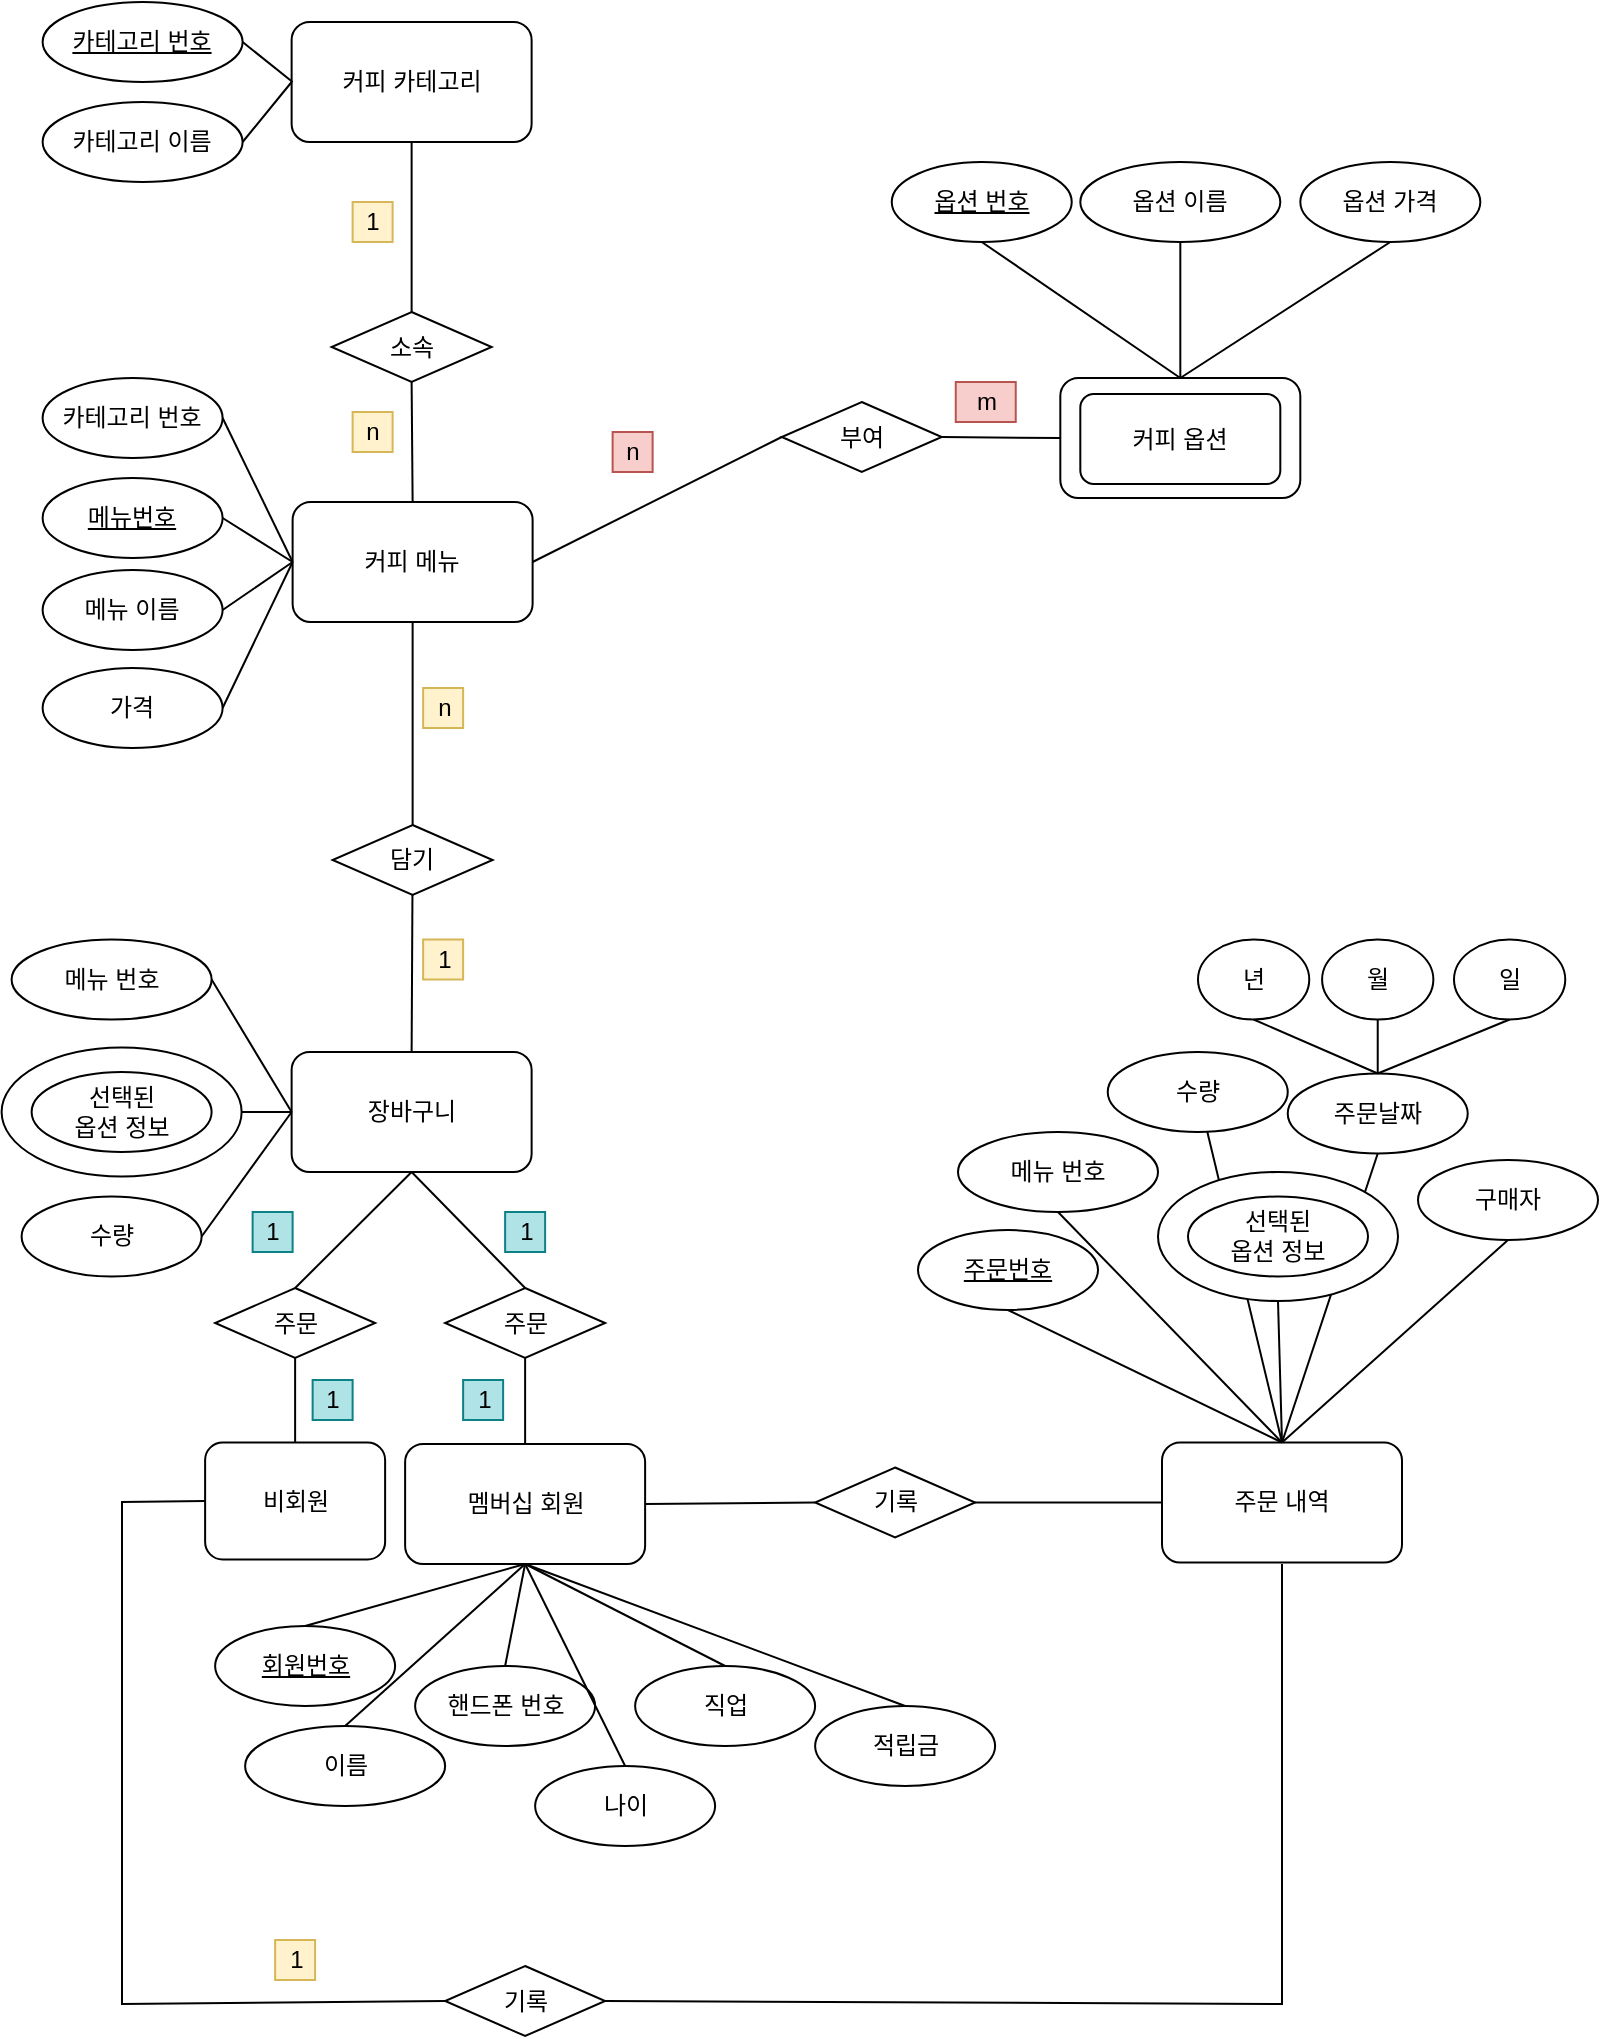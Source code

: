 <mxfile version="19.0.3" type="github">
  <diagram id="R2lEEEUBdFMjLlhIrx00" name="Page-1">
    <mxGraphModel dx="2249" dy="1931" grid="1" gridSize="10" guides="1" tooltips="1" connect="1" arrows="1" fold="1" page="1" pageScale="1" pageWidth="827" pageHeight="1169" math="0" shadow="0" extFonts="Permanent Marker^https://fonts.googleapis.com/css?family=Permanent+Marker">
      <root>
        <mxCell id="0" />
        <mxCell id="1" parent="0" />
        <mxCell id="D3WyuJAK8kUfvfJcthQa-40" value="" style="endArrow=none;html=1;rounded=0;entryX=0.5;entryY=1;entryDx=0;entryDy=0;exitX=0.5;exitY=0;exitDx=0;exitDy=0;" edge="1" parent="1" source="VNDyjXSrR8N72qDSLMql-43" target="VNDyjXSrR8N72qDSLMql-49">
          <mxGeometry width="50" height="50" relative="1" as="geometry">
            <mxPoint x="-230" y="-620" as="sourcePoint" />
            <mxPoint x="-180" y="-670" as="targetPoint" />
          </mxGeometry>
        </mxCell>
        <mxCell id="D3WyuJAK8kUfvfJcthQa-36" value="" style="endArrow=none;html=1;rounded=0;exitX=0.5;exitY=0;exitDx=0;exitDy=0;" edge="1" parent="1" source="VNDyjXSrR8N72qDSLMql-43" target="VNDyjXSrR8N72qDSLMql-48">
          <mxGeometry width="50" height="50" relative="1" as="geometry">
            <mxPoint x="-230" y="-620" as="sourcePoint" />
            <mxPoint x="-180" y="-580" as="targetPoint" />
          </mxGeometry>
        </mxCell>
        <mxCell id="D3WyuJAK8kUfvfJcthQa-34" value="" style="endArrow=none;html=1;rounded=0;exitX=0.5;exitY=1;exitDx=0;exitDy=0;entryX=0.5;entryY=0;entryDx=0;entryDy=0;" edge="1" parent="1" source="VNDyjXSrR8N72qDSLMql-46" target="VNDyjXSrR8N72qDSLMql-43">
          <mxGeometry width="50" height="50" relative="1" as="geometry">
            <mxPoint x="-355" y="-521.75" as="sourcePoint" />
            <mxPoint x="-180" y="-490" as="targetPoint" />
          </mxGeometry>
        </mxCell>
        <mxCell id="VNDyjXSrR8N72qDSLMql-7" value="커피 카테고리" style="rounded=1;whiteSpace=wrap;html=1;gradientColor=none;direction=east;rotation=0;flipV=1;flipH=1;" parent="1" vertex="1">
          <mxGeometry x="-673.19" y="-1159" width="120" height="60" as="geometry" />
        </mxCell>
        <mxCell id="VNDyjXSrR8N72qDSLMql-10" value="&lt;u&gt;카테고리 번호&lt;/u&gt;" style="ellipse;whiteSpace=wrap;html=1;rounded=0;" parent="1" vertex="1">
          <mxGeometry x="-797.69" y="-1169" width="100" height="40" as="geometry" />
        </mxCell>
        <mxCell id="VNDyjXSrR8N72qDSLMql-12" value="카테고리 이름" style="ellipse;whiteSpace=wrap;html=1;rounded=0;" parent="1" vertex="1">
          <mxGeometry x="-797.69" y="-1119" width="100" height="40" as="geometry" />
        </mxCell>
        <mxCell id="VNDyjXSrR8N72qDSLMql-23" value="소속" style="rhombus;whiteSpace=wrap;html=1;rounded=0;" parent="1" vertex="1">
          <mxGeometry x="-653.19" y="-1014" width="80" height="35" as="geometry" />
        </mxCell>
        <mxCell id="VNDyjXSrR8N72qDSLMql-27" value="멤버십 회원" style="rounded=1;whiteSpace=wrap;html=1;" parent="1" vertex="1">
          <mxGeometry x="-616.44" y="-448" width="120" height="60" as="geometry" />
        </mxCell>
        <mxCell id="VNDyjXSrR8N72qDSLMql-28" value="" style="endArrow=none;html=1;rounded=0;exitX=0.5;exitY=0;exitDx=0;exitDy=0;entryX=0.5;entryY=1;entryDx=0;entryDy=0;" parent="1" source="_uLtGZnAYqpJWhKQmBAT-19" target="VNDyjXSrR8N72qDSLMql-27" edge="1">
          <mxGeometry width="50" height="50" relative="1" as="geometry">
            <mxPoint x="-610.44" y="-358" as="sourcePoint" />
            <mxPoint x="-536.44" y="-388.75" as="targetPoint" />
          </mxGeometry>
        </mxCell>
        <mxCell id="VNDyjXSrR8N72qDSLMql-30" value="이름" style="ellipse;whiteSpace=wrap;html=1;rounded=0;" parent="1" vertex="1">
          <mxGeometry x="-696.44" y="-307" width="100" height="40" as="geometry" />
        </mxCell>
        <mxCell id="VNDyjXSrR8N72qDSLMql-31" value="" style="endArrow=none;html=1;rounded=0;exitX=0.5;exitY=0;exitDx=0;exitDy=0;entryX=0.5;entryY=1;entryDx=0;entryDy=0;" parent="1" source="VNDyjXSrR8N72qDSLMql-30" target="VNDyjXSrR8N72qDSLMql-27" edge="1">
          <mxGeometry width="50" height="50" relative="1" as="geometry">
            <mxPoint x="-315.44" y="-198" as="sourcePoint" />
            <mxPoint x="-535.44" y="-388" as="targetPoint" />
          </mxGeometry>
        </mxCell>
        <mxCell id="VNDyjXSrR8N72qDSLMql-32" value="핸드폰 번호" style="ellipse;whiteSpace=wrap;html=1;rounded=0;" parent="1" vertex="1">
          <mxGeometry x="-611.44" y="-337" width="90" height="40" as="geometry" />
        </mxCell>
        <mxCell id="VNDyjXSrR8N72qDSLMql-33" value="적립금" style="ellipse;whiteSpace=wrap;html=1;rounded=0;" parent="1" vertex="1">
          <mxGeometry x="-411.44" y="-317" width="90" height="40" as="geometry" />
        </mxCell>
        <mxCell id="VNDyjXSrR8N72qDSLMql-34" value="" style="endArrow=none;html=1;rounded=0;entryX=0.5;entryY=0;entryDx=0;entryDy=0;exitX=0.5;exitY=1;exitDx=0;exitDy=0;" parent="1" source="VNDyjXSrR8N72qDSLMql-27" target="VNDyjXSrR8N72qDSLMql-32" edge="1">
          <mxGeometry width="50" height="50" relative="1" as="geometry">
            <mxPoint x="-460" y="-480" as="sourcePoint" />
            <mxPoint x="-595.44" y="-248" as="targetPoint" />
          </mxGeometry>
        </mxCell>
        <mxCell id="VNDyjXSrR8N72qDSLMql-35" value="" style="endArrow=none;html=1;rounded=0;entryX=0.5;entryY=0;entryDx=0;entryDy=0;exitX=0.5;exitY=1;exitDx=0;exitDy=0;" parent="1" source="VNDyjXSrR8N72qDSLMql-27" target="VNDyjXSrR8N72qDSLMql-33" edge="1">
          <mxGeometry width="50" height="50" relative="1" as="geometry">
            <mxPoint x="-536.44" y="-388.75" as="sourcePoint" />
            <mxPoint x="-390.44" y="-348" as="targetPoint" />
          </mxGeometry>
        </mxCell>
        <mxCell id="VNDyjXSrR8N72qDSLMql-43" value="주문 내역" style="rounded=1;whiteSpace=wrap;html=1;" parent="1" vertex="1">
          <mxGeometry x="-238" y="-448.75" width="120" height="60" as="geometry" />
        </mxCell>
        <mxCell id="VNDyjXSrR8N72qDSLMql-46" value="메뉴 번호" style="ellipse;whiteSpace=wrap;html=1;rounded=0;" parent="1" vertex="1">
          <mxGeometry x="-340" y="-604" width="100" height="40" as="geometry" />
        </mxCell>
        <mxCell id="VNDyjXSrR8N72qDSLMql-49" value="주문날짜" style="ellipse;whiteSpace=wrap;html=1;rounded=0;" parent="1" vertex="1">
          <mxGeometry x="-175.13" y="-633.25" width="90" height="40" as="geometry" />
        </mxCell>
        <mxCell id="VNDyjXSrR8N72qDSLMql-70" value="커피 옵션" style="rounded=1;whiteSpace=wrap;html=1;" parent="1" vertex="1">
          <mxGeometry x="-288.84" y="-981" width="120" height="60" as="geometry" />
        </mxCell>
        <mxCell id="VNDyjXSrR8N72qDSLMql-72" value="&lt;u&gt;옵션 번호&lt;/u&gt;" style="ellipse;whiteSpace=wrap;html=1;rounded=0;" parent="1" vertex="1">
          <mxGeometry x="-373.13" y="-1089" width="90" height="40" as="geometry" />
        </mxCell>
        <mxCell id="VNDyjXSrR8N72qDSLMql-73" value="옵션 이름" style="ellipse;whiteSpace=wrap;html=1;rounded=0;" parent="1" vertex="1">
          <mxGeometry x="-278.84" y="-1089" width="100" height="40" as="geometry" />
        </mxCell>
        <mxCell id="VNDyjXSrR8N72qDSLMql-75" value="옵션 가격" style="ellipse;whiteSpace=wrap;html=1;rounded=0;" parent="1" vertex="1">
          <mxGeometry x="-168.84" y="-1089" width="90" height="40" as="geometry" />
        </mxCell>
        <mxCell id="VNDyjXSrR8N72qDSLMql-79" value="가격" style="ellipse;whiteSpace=wrap;html=1;rounded=0;" parent="1" vertex="1">
          <mxGeometry x="-797.69" y="-836" width="90" height="40" as="geometry" />
        </mxCell>
        <mxCell id="VNDyjXSrR8N72qDSLMql-92" value="구매자" style="ellipse;whiteSpace=wrap;html=1;rounded=0;" parent="1" vertex="1">
          <mxGeometry x="-110" y="-590" width="90" height="40" as="geometry" />
        </mxCell>
        <mxCell id="_uLtGZnAYqpJWhKQmBAT-6" value="커피 메뉴" style="rounded=1;whiteSpace=wrap;html=1;" parent="1" vertex="1">
          <mxGeometry x="-672.69" y="-919" width="120" height="60" as="geometry" />
        </mxCell>
        <mxCell id="_uLtGZnAYqpJWhKQmBAT-8" value="카테고리 번호" style="ellipse;whiteSpace=wrap;html=1;rounded=0;" parent="1" vertex="1">
          <mxGeometry x="-797.69" y="-981" width="90" height="40" as="geometry" />
        </mxCell>
        <mxCell id="_uLtGZnAYqpJWhKQmBAT-9" value="&lt;u&gt;메뉴번호&lt;/u&gt;" style="ellipse;whiteSpace=wrap;html=1;rounded=0;" parent="1" vertex="1">
          <mxGeometry x="-797.69" y="-931" width="90" height="40" as="geometry" />
        </mxCell>
        <mxCell id="_uLtGZnAYqpJWhKQmBAT-11" value="메뉴 이름" style="ellipse;whiteSpace=wrap;html=1;rounded=0;" parent="1" vertex="1">
          <mxGeometry x="-797.69" y="-885" width="90" height="40" as="geometry" />
        </mxCell>
        <mxCell id="_uLtGZnAYqpJWhKQmBAT-19" value="&lt;u&gt;회원번호&lt;/u&gt;" style="ellipse;whiteSpace=wrap;html=1;rounded=0;" parent="1" vertex="1">
          <mxGeometry x="-711.44" y="-357" width="90" height="40" as="geometry" />
        </mxCell>
        <mxCell id="_uLtGZnAYqpJWhKQmBAT-38" value="담기" style="rhombus;whiteSpace=wrap;html=1;rounded=0;" parent="1" vertex="1">
          <mxGeometry x="-652.69" y="-757.5" width="80" height="35" as="geometry" />
        </mxCell>
        <mxCell id="_uLtGZnAYqpJWhKQmBAT-52" value="부여" style="rhombus;whiteSpace=wrap;html=1;rounded=0;" parent="1" vertex="1">
          <mxGeometry x="-428.13" y="-969" width="80" height="35" as="geometry" />
        </mxCell>
        <mxCell id="_uLtGZnAYqpJWhKQmBAT-57" value="비회원" style="rounded=1;whiteSpace=wrap;html=1;" parent="1" vertex="1">
          <mxGeometry x="-716.44" y="-448.75" width="90" height="58.5" as="geometry" />
        </mxCell>
        <mxCell id="OKHSGFsuie3Eki310nX8-4" value="년" style="ellipse;whiteSpace=wrap;html=1;rounded=0;" parent="1" vertex="1">
          <mxGeometry x="-220.0" y="-700.25" width="55.63" height="40" as="geometry" />
        </mxCell>
        <mxCell id="OKHSGFsuie3Eki310nX8-5" value="월" style="ellipse;whiteSpace=wrap;html=1;rounded=0;" parent="1" vertex="1">
          <mxGeometry x="-157.95" y="-700.25" width="55.63" height="40" as="geometry" />
        </mxCell>
        <mxCell id="OKHSGFsuie3Eki310nX8-6" value="일" style="ellipse;whiteSpace=wrap;html=1;rounded=0;" parent="1" vertex="1">
          <mxGeometry x="-92" y="-700.25" width="55.63" height="40" as="geometry" />
        </mxCell>
        <mxCell id="OKHSGFsuie3Eki310nX8-7" value="" style="endArrow=none;html=1;rounded=0;entryX=0.5;entryY=0;entryDx=0;entryDy=0;exitX=0.5;exitY=1;exitDx=0;exitDy=0;" parent="1" source="OKHSGFsuie3Eki310nX8-4" target="VNDyjXSrR8N72qDSLMql-49" edge="1">
          <mxGeometry width="50" height="50" relative="1" as="geometry">
            <mxPoint x="-187.63" y="-479.5" as="sourcePoint" />
            <mxPoint x="-133.21" y="-585.213" as="targetPoint" />
          </mxGeometry>
        </mxCell>
        <mxCell id="OKHSGFsuie3Eki310nX8-8" value="" style="endArrow=none;html=1;rounded=0;entryX=0.5;entryY=0;entryDx=0;entryDy=0;exitX=0.5;exitY=1;exitDx=0;exitDy=0;" parent="1" source="OKHSGFsuie3Eki310nX8-5" edge="1" target="VNDyjXSrR8N72qDSLMql-49">
          <mxGeometry width="50" height="50" relative="1" as="geometry">
            <mxPoint x="-154.185" y="-549.5" as="sourcePoint" />
            <mxPoint x="-101.065" y="-579.5" as="targetPoint" />
          </mxGeometry>
        </mxCell>
        <mxCell id="OKHSGFsuie3Eki310nX8-9" value="" style="endArrow=none;html=1;rounded=0;exitX=0.5;exitY=1;exitDx=0;exitDy=0;entryX=0.5;entryY=0;entryDx=0;entryDy=0;" parent="1" source="OKHSGFsuie3Eki310nX8-6" target="VNDyjXSrR8N72qDSLMql-49" edge="1">
          <mxGeometry width="50" height="50" relative="1" as="geometry">
            <mxPoint x="-91.995" y="-549.5" as="sourcePoint" />
            <mxPoint x="-100.5" y="-615.5" as="targetPoint" />
          </mxGeometry>
        </mxCell>
        <mxCell id="pPfzWGEt-nVa5YvnVh0--6" value="" style="endArrow=none;html=1;rounded=0;exitX=0.5;exitY=0;exitDx=0;exitDy=0;entryX=0.5;entryY=1;entryDx=0;entryDy=0;" parent="1" source="_uLtGZnAYqpJWhKQmBAT-38" target="_uLtGZnAYqpJWhKQmBAT-6" edge="1">
          <mxGeometry width="50" height="50" relative="1" as="geometry">
            <mxPoint x="-717.69" y="-419" as="sourcePoint" />
            <mxPoint x="-602.69" y="-634" as="targetPoint" />
          </mxGeometry>
        </mxCell>
        <mxCell id="pPfzWGEt-nVa5YvnVh0--8" value="" style="endArrow=none;html=1;rounded=0;entryX=0.5;entryY=1;entryDx=0;entryDy=0;exitX=0.5;exitY=0;exitDx=0;exitDy=0;" parent="1" source="VNDyjXSrR8N72qDSLMql-23" target="VNDyjXSrR8N72qDSLMql-7" edge="1">
          <mxGeometry width="50" height="50" relative="1" as="geometry">
            <mxPoint x="-552.69" y="-1009" as="sourcePoint" />
            <mxPoint x="-502.69" y="-1059" as="targetPoint" />
          </mxGeometry>
        </mxCell>
        <mxCell id="pPfzWGEt-nVa5YvnVh0--9" value="" style="endArrow=none;html=1;rounded=0;exitX=0.5;exitY=0;exitDx=0;exitDy=0;entryX=0.5;entryY=1;entryDx=0;entryDy=0;" parent="1" source="_uLtGZnAYqpJWhKQmBAT-6" target="VNDyjXSrR8N72qDSLMql-23" edge="1">
          <mxGeometry width="50" height="50" relative="1" as="geometry">
            <mxPoint x="-552.69" y="-1009" as="sourcePoint" />
            <mxPoint x="-502.69" y="-1059" as="targetPoint" />
          </mxGeometry>
        </mxCell>
        <mxCell id="pPfzWGEt-nVa5YvnVh0--14" value="" style="endArrow=none;html=1;rounded=0;entryX=0;entryY=0.5;entryDx=0;entryDy=0;exitX=1;exitY=0.5;exitDx=0;exitDy=0;" parent="1" source="VNDyjXSrR8N72qDSLMql-12" target="VNDyjXSrR8N72qDSLMql-7" edge="1">
          <mxGeometry width="50" height="50" relative="1" as="geometry">
            <mxPoint x="-273.19" y="-859" as="sourcePoint" />
            <mxPoint x="-223.19" y="-909" as="targetPoint" />
          </mxGeometry>
        </mxCell>
        <mxCell id="pPfzWGEt-nVa5YvnVh0--15" value="" style="endArrow=none;html=1;rounded=0;entryX=1;entryY=0.5;entryDx=0;entryDy=0;" parent="1" target="VNDyjXSrR8N72qDSLMql-10" edge="1">
          <mxGeometry width="50" height="50" relative="1" as="geometry">
            <mxPoint x="-672.69" y="-1129" as="sourcePoint" />
            <mxPoint x="-603.19" y="-1089" as="targetPoint" />
          </mxGeometry>
        </mxCell>
        <mxCell id="pPfzWGEt-nVa5YvnVh0--21" value="" style="endArrow=none;html=1;rounded=0;exitX=1;exitY=0.5;exitDx=0;exitDy=0;entryX=0;entryY=0.5;entryDx=0;entryDy=0;" parent="1" source="_uLtGZnAYqpJWhKQmBAT-8" target="_uLtGZnAYqpJWhKQmBAT-6" edge="1">
          <mxGeometry width="50" height="50" relative="1" as="geometry">
            <mxPoint x="-272.69" y="-809" as="sourcePoint" />
            <mxPoint x="-222.69" y="-859" as="targetPoint" />
          </mxGeometry>
        </mxCell>
        <mxCell id="pPfzWGEt-nVa5YvnVh0--22" value="" style="endArrow=none;html=1;rounded=0;exitX=1;exitY=0.5;exitDx=0;exitDy=0;entryX=0;entryY=0.5;entryDx=0;entryDy=0;" parent="1" source="_uLtGZnAYqpJWhKQmBAT-9" target="_uLtGZnAYqpJWhKQmBAT-6" edge="1">
          <mxGeometry width="50" height="50" relative="1" as="geometry">
            <mxPoint x="-697.69" y="-949" as="sourcePoint" />
            <mxPoint x="-662.69" y="-879" as="targetPoint" />
          </mxGeometry>
        </mxCell>
        <mxCell id="pPfzWGEt-nVa5YvnVh0--23" value="" style="endArrow=none;html=1;rounded=0;exitX=1;exitY=0.5;exitDx=0;exitDy=0;entryX=0;entryY=0.5;entryDx=0;entryDy=0;" parent="1" source="_uLtGZnAYqpJWhKQmBAT-11" target="_uLtGZnAYqpJWhKQmBAT-6" edge="1">
          <mxGeometry width="50" height="50" relative="1" as="geometry">
            <mxPoint x="-697.69" y="-899" as="sourcePoint" />
            <mxPoint x="-672.69" y="-889" as="targetPoint" />
          </mxGeometry>
        </mxCell>
        <mxCell id="pPfzWGEt-nVa5YvnVh0--24" value="" style="endArrow=none;html=1;rounded=0;exitX=1;exitY=0.5;exitDx=0;exitDy=0;" parent="1" source="VNDyjXSrR8N72qDSLMql-79" edge="1">
          <mxGeometry width="50" height="50" relative="1" as="geometry">
            <mxPoint x="-697.69" y="-853" as="sourcePoint" />
            <mxPoint x="-672.69" y="-889" as="targetPoint" />
          </mxGeometry>
        </mxCell>
        <mxCell id="pPfzWGEt-nVa5YvnVh0--26" value="커피 옵션" style="rounded=1;whiteSpace=wrap;html=1;" parent="1" vertex="1">
          <mxGeometry x="-278.84" y="-973" width="100" height="45" as="geometry" />
        </mxCell>
        <mxCell id="pPfzWGEt-nVa5YvnVh0--28" value="나이" style="ellipse;whiteSpace=wrap;html=1;rounded=0;" parent="1" vertex="1">
          <mxGeometry x="-551.44" y="-287" width="90" height="40" as="geometry" />
        </mxCell>
        <mxCell id="pPfzWGEt-nVa5YvnVh0--29" value="" style="endArrow=none;html=1;rounded=0;entryX=0.5;entryY=0;entryDx=0;entryDy=0;exitX=0.5;exitY=1;exitDx=0;exitDy=0;" parent="1" source="VNDyjXSrR8N72qDSLMql-27" target="pPfzWGEt-nVa5YvnVh0--28" edge="1">
          <mxGeometry width="50" height="50" relative="1" as="geometry">
            <mxPoint x="-536.44" y="-388.75" as="sourcePoint" />
            <mxPoint x="-486.44" y="-347" as="targetPoint" />
          </mxGeometry>
        </mxCell>
        <mxCell id="pPfzWGEt-nVa5YvnVh0--31" value="직업" style="ellipse;whiteSpace=wrap;html=1;rounded=0;" parent="1" vertex="1">
          <mxGeometry x="-501.44" y="-337" width="90" height="40" as="geometry" />
        </mxCell>
        <mxCell id="pPfzWGEt-nVa5YvnVh0--32" value="" style="endArrow=none;html=1;rounded=0;entryX=0.5;entryY=0;entryDx=0;entryDy=0;exitX=0.5;exitY=1;exitDx=0;exitDy=0;" parent="1" source="VNDyjXSrR8N72qDSLMql-27" target="pPfzWGEt-nVa5YvnVh0--31" edge="1">
          <mxGeometry width="50" height="50" relative="1" as="geometry">
            <mxPoint x="-536.44" y="-388.75" as="sourcePoint" />
            <mxPoint x="-426.44" y="-347" as="targetPoint" />
          </mxGeometry>
        </mxCell>
        <mxCell id="pPfzWGEt-nVa5YvnVh0--34" value="" style="endArrow=none;html=1;rounded=0;entryX=0;entryY=0.5;entryDx=0;entryDy=0;exitX=1;exitY=0.5;exitDx=0;exitDy=0;" parent="1" source="_uLtGZnAYqpJWhKQmBAT-6" target="_uLtGZnAYqpJWhKQmBAT-52" edge="1">
          <mxGeometry width="50" height="50" relative="1" as="geometry">
            <mxPoint x="-553.19" y="-929" as="sourcePoint" />
            <mxPoint x="-503.19" y="-979" as="targetPoint" />
          </mxGeometry>
        </mxCell>
        <mxCell id="pPfzWGEt-nVa5YvnVh0--38" value="" style="endArrow=none;html=1;rounded=0;entryX=0;entryY=0.5;entryDx=0;entryDy=0;exitX=1;exitY=0.5;exitDx=0;exitDy=0;" parent="1" source="_uLtGZnAYqpJWhKQmBAT-52" target="VNDyjXSrR8N72qDSLMql-70" edge="1">
          <mxGeometry width="50" height="50" relative="1" as="geometry">
            <mxPoint x="-348.13" y="-961.5" as="sourcePoint" />
            <mxPoint x="-408.13" y="-881.5" as="targetPoint" />
          </mxGeometry>
        </mxCell>
        <mxCell id="pPfzWGEt-nVa5YvnVh0--39" value="" style="endArrow=none;html=1;rounded=0;entryX=0.5;entryY=1;entryDx=0;entryDy=0;exitX=0.5;exitY=0;exitDx=0;exitDy=0;" parent="1" source="VNDyjXSrR8N72qDSLMql-70" target="VNDyjXSrR8N72qDSLMql-72" edge="1">
          <mxGeometry width="50" height="50" relative="1" as="geometry">
            <mxPoint x="-198.13" y="-779" as="sourcePoint" />
            <mxPoint x="-148.13" y="-829" as="targetPoint" />
          </mxGeometry>
        </mxCell>
        <mxCell id="pPfzWGEt-nVa5YvnVh0--40" value="" style="endArrow=none;html=1;rounded=0;entryX=0.5;entryY=1;entryDx=0;entryDy=0;exitX=0.5;exitY=0;exitDx=0;exitDy=0;" parent="1" source="VNDyjXSrR8N72qDSLMql-70" target="VNDyjXSrR8N72qDSLMql-75" edge="1">
          <mxGeometry width="50" height="50" relative="1" as="geometry">
            <mxPoint x="-228.13" y="-979" as="sourcePoint" />
            <mxPoint x="-393.13" y="-1059" as="targetPoint" />
          </mxGeometry>
        </mxCell>
        <mxCell id="pPfzWGEt-nVa5YvnVh0--41" value="" style="endArrow=none;html=1;rounded=0;entryX=0.5;entryY=1;entryDx=0;entryDy=0;exitX=0.5;exitY=0;exitDx=0;exitDy=0;" parent="1" source="VNDyjXSrR8N72qDSLMql-70" target="VNDyjXSrR8N72qDSLMql-73" edge="1">
          <mxGeometry width="50" height="50" relative="1" as="geometry">
            <mxPoint x="23.12" y="-965.02" as="sourcePoint" />
            <mxPoint x="-44.93" y="-1049" as="targetPoint" />
          </mxGeometry>
        </mxCell>
        <mxCell id="ZSxbF1ZaAz4A589M91Cz-1" value="1" style="text;html=1;align=center;verticalAlign=middle;resizable=0;points=[];autosize=1;strokeColor=#d6b656;fillColor=#fff2cc;" parent="1" vertex="1">
          <mxGeometry x="-642.69" y="-1069" width="20" height="20" as="geometry" />
        </mxCell>
        <mxCell id="ZSxbF1ZaAz4A589M91Cz-2" value="n" style="text;html=1;align=center;verticalAlign=middle;resizable=0;points=[];autosize=1;strokeColor=#d6b656;fillColor=#fff2cc;" parent="1" vertex="1">
          <mxGeometry x="-642.69" y="-964" width="20" height="20" as="geometry" />
        </mxCell>
        <mxCell id="ZSxbF1ZaAz4A589M91Cz-3" value="n" style="text;html=1;align=center;verticalAlign=middle;resizable=0;points=[];autosize=1;strokeColor=#b85450;fillColor=#f8cecc;" parent="1" vertex="1">
          <mxGeometry x="-512.69" y="-954" width="20" height="20" as="geometry" />
        </mxCell>
        <mxCell id="ZSxbF1ZaAz4A589M91Cz-4" value="m" style="text;html=1;align=center;verticalAlign=middle;resizable=0;points=[];autosize=1;strokeColor=#b85450;fillColor=#f8cecc;" parent="1" vertex="1">
          <mxGeometry x="-341.13" y="-979" width="30" height="20" as="geometry" />
        </mxCell>
        <mxCell id="ZSxbF1ZaAz4A589M91Cz-44" value="장바구니" style="rounded=1;whiteSpace=wrap;html=1;" parent="1" vertex="1">
          <mxGeometry x="-673.19" y="-644" width="120" height="60" as="geometry" />
        </mxCell>
        <mxCell id="ZSxbF1ZaAz4A589M91Cz-47" value="메뉴 번호" style="ellipse;whiteSpace=wrap;html=1;rounded=0;" parent="1" vertex="1">
          <mxGeometry x="-813.19" y="-700.25" width="100" height="40" as="geometry" />
        </mxCell>
        <mxCell id="ZSxbF1ZaAz4A589M91Cz-48" value="" style="endArrow=none;html=1;rounded=0;exitX=1;exitY=0.5;exitDx=0;exitDy=0;entryX=0;entryY=0.5;entryDx=0;entryDy=0;" parent="1" source="ZSxbF1ZaAz4A589M91Cz-47" target="ZSxbF1ZaAz4A589M91Cz-44" edge="1">
          <mxGeometry width="50" height="50" relative="1" as="geometry">
            <mxPoint x="-8.19" y="-606.25" as="sourcePoint" />
            <mxPoint x="-278.19" y="-826.25" as="targetPoint" />
          </mxGeometry>
        </mxCell>
        <mxCell id="ZSxbF1ZaAz4A589M91Cz-49" value="수량" style="ellipse;whiteSpace=wrap;html=1;rounded=0;" parent="1" vertex="1">
          <mxGeometry x="-808.19" y="-571.75" width="90" height="40" as="geometry" />
        </mxCell>
        <mxCell id="ZSxbF1ZaAz4A589M91Cz-51" value="" style="endArrow=none;html=1;rounded=0;entryX=1;entryY=0.5;entryDx=0;entryDy=0;exitX=0;exitY=0.5;exitDx=0;exitDy=0;" parent="1" source="ZSxbF1ZaAz4A589M91Cz-44" target="ZSxbF1ZaAz4A589M91Cz-49" edge="1">
          <mxGeometry width="50" height="50" relative="1" as="geometry">
            <mxPoint x="-278.19" y="-830.25" as="sourcePoint" />
            <mxPoint x="-288.19" y="-656.25" as="targetPoint" />
          </mxGeometry>
        </mxCell>
        <mxCell id="ZSxbF1ZaAz4A589M91Cz-65" value="" style="ellipse;whiteSpace=wrap;html=1;rounded=0;" parent="1" vertex="1">
          <mxGeometry x="-818.19" y="-646.25" width="120" height="64.5" as="geometry" />
        </mxCell>
        <mxCell id="ZSxbF1ZaAz4A589M91Cz-67" value="선택된&lt;br&gt;옵션 정보" style="ellipse;whiteSpace=wrap;html=1;rounded=0;" parent="1" vertex="1">
          <mxGeometry x="-803.19" y="-634" width="90" height="40" as="geometry" />
        </mxCell>
        <mxCell id="ZSxbF1ZaAz4A589M91Cz-69" value="" style="endArrow=none;html=1;rounded=0;fontColor=#000000;exitX=1;exitY=0.5;exitDx=0;exitDy=0;entryX=0;entryY=0.5;entryDx=0;entryDy=0;" parent="1" source="ZSxbF1ZaAz4A589M91Cz-65" target="ZSxbF1ZaAz4A589M91Cz-44" edge="1">
          <mxGeometry width="50" height="50" relative="1" as="geometry">
            <mxPoint x="-198.19" y="-650.25" as="sourcePoint" />
            <mxPoint x="-278.19" y="-826.25" as="targetPoint" />
          </mxGeometry>
        </mxCell>
        <mxCell id="ZSxbF1ZaAz4A589M91Cz-70" value="" style="endArrow=none;html=1;rounded=0;exitX=0.5;exitY=0;exitDx=0;exitDy=0;" parent="1" source="ZSxbF1ZaAz4A589M91Cz-44" target="_uLtGZnAYqpJWhKQmBAT-38" edge="1">
          <mxGeometry width="50" height="50" relative="1" as="geometry">
            <mxPoint x="-602.69" y="-747.5" as="sourcePoint" />
            <mxPoint x="-610" y="-720" as="targetPoint" />
          </mxGeometry>
        </mxCell>
        <mxCell id="ZSxbF1ZaAz4A589M91Cz-71" value="" style="ellipse;whiteSpace=wrap;html=1;rounded=0;" parent="1" vertex="1">
          <mxGeometry x="-240.0" y="-584" width="120" height="64.5" as="geometry" />
        </mxCell>
        <mxCell id="ZSxbF1ZaAz4A589M91Cz-72" value="선택된&lt;br&gt;옵션 정보" style="ellipse;whiteSpace=wrap;html=1;rounded=0;" parent="1" vertex="1">
          <mxGeometry x="-225.0" y="-571.75" width="90" height="40" as="geometry" />
        </mxCell>
        <mxCell id="VNDyjXSrR8N72qDSLMql-45" value="&lt;u&gt;주문번호&lt;/u&gt;" style="ellipse;whiteSpace=wrap;html=1;rounded=0;" parent="1" vertex="1">
          <mxGeometry x="-360" y="-555" width="90" height="40" as="geometry" />
        </mxCell>
        <mxCell id="VNDyjXSrR8N72qDSLMql-48" value="수량" style="ellipse;whiteSpace=wrap;html=1;rounded=0;" parent="1" vertex="1">
          <mxGeometry x="-265.13" y="-644" width="90" height="40" as="geometry" />
        </mxCell>
        <mxCell id="D3WyuJAK8kUfvfJcthQa-6" value="" style="endArrow=none;html=1;rounded=0;exitX=0.5;exitY=0;exitDx=0;exitDy=0;entryX=0.5;entryY=1;entryDx=0;entryDy=0;startArrow=none;" edge="1" parent="1" source="D3WyuJAK8kUfvfJcthQa-9" target="ZSxbF1ZaAz4A589M91Cz-44">
          <mxGeometry width="50" height="50" relative="1" as="geometry">
            <mxPoint x="-360" y="-660" as="sourcePoint" />
            <mxPoint x="-310" y="-710" as="targetPoint" />
          </mxGeometry>
        </mxCell>
        <mxCell id="D3WyuJAK8kUfvfJcthQa-7" value="" style="endArrow=none;html=1;rounded=0;exitX=0.5;exitY=0;exitDx=0;exitDy=0;entryX=0.5;entryY=1;entryDx=0;entryDy=0;startArrow=none;" edge="1" parent="1" source="D3WyuJAK8kUfvfJcthQa-8" target="ZSxbF1ZaAz4A589M91Cz-44">
          <mxGeometry width="50" height="50" relative="1" as="geometry">
            <mxPoint x="-360" y="-660" as="sourcePoint" />
            <mxPoint x="-310" y="-710" as="targetPoint" />
          </mxGeometry>
        </mxCell>
        <mxCell id="D3WyuJAK8kUfvfJcthQa-9" value="주문" style="rhombus;whiteSpace=wrap;html=1;rounded=0;" vertex="1" parent="1">
          <mxGeometry x="-711.44" y="-526" width="80" height="35" as="geometry" />
        </mxCell>
        <mxCell id="D3WyuJAK8kUfvfJcthQa-10" value="" style="endArrow=none;html=1;rounded=0;exitX=0.5;exitY=0;exitDx=0;exitDy=0;entryX=0.5;entryY=1;entryDx=0;entryDy=0;" edge="1" parent="1" source="_uLtGZnAYqpJWhKQmBAT-57" target="D3WyuJAK8kUfvfJcthQa-9">
          <mxGeometry width="50" height="50" relative="1" as="geometry">
            <mxPoint x="-723" y="-448" as="sourcePoint" />
            <mxPoint x="-611.19" y="-542" as="targetPoint" />
          </mxGeometry>
        </mxCell>
        <mxCell id="D3WyuJAK8kUfvfJcthQa-8" value="주문" style="rhombus;whiteSpace=wrap;html=1;rounded=0;" vertex="1" parent="1">
          <mxGeometry x="-596.44" y="-526" width="80" height="35" as="geometry" />
        </mxCell>
        <mxCell id="D3WyuJAK8kUfvfJcthQa-11" value="" style="endArrow=none;html=1;rounded=0;exitX=0.5;exitY=0;exitDx=0;exitDy=0;entryX=0.5;entryY=1;entryDx=0;entryDy=0;" edge="1" parent="1" source="VNDyjXSrR8N72qDSLMql-27" target="D3WyuJAK8kUfvfJcthQa-8">
          <mxGeometry width="50" height="50" relative="1" as="geometry">
            <mxPoint x="-536.44" y="-448.75" as="sourcePoint" />
            <mxPoint x="-611.19" y="-542" as="targetPoint" />
          </mxGeometry>
        </mxCell>
        <mxCell id="D3WyuJAK8kUfvfJcthQa-20" value="기록" style="rhombus;whiteSpace=wrap;html=1;rounded=0;" vertex="1" parent="1">
          <mxGeometry x="-596.44" y="-187" width="80" height="35" as="geometry" />
        </mxCell>
        <mxCell id="D3WyuJAK8kUfvfJcthQa-25" value="" style="endArrow=none;html=1;rounded=0;entryX=0;entryY=0.5;entryDx=0;entryDy=0;exitX=0;exitY=0.5;exitDx=0;exitDy=0;" edge="1" parent="1" source="D3WyuJAK8kUfvfJcthQa-20" target="_uLtGZnAYqpJWhKQmBAT-57">
          <mxGeometry width="50" height="50" relative="1" as="geometry">
            <mxPoint x="-758" y="-108" as="sourcePoint" />
            <mxPoint x="-775" y="-377" as="targetPoint" />
            <Array as="points">
              <mxPoint x="-758" y="-168" />
              <mxPoint x="-758" y="-419" />
            </Array>
          </mxGeometry>
        </mxCell>
        <mxCell id="D3WyuJAK8kUfvfJcthQa-26" value="기록" style="rhombus;whiteSpace=wrap;html=1;rounded=0;" vertex="1" parent="1">
          <mxGeometry x="-411.44" y="-436.25" width="80" height="35" as="geometry" />
        </mxCell>
        <mxCell id="D3WyuJAK8kUfvfJcthQa-27" value="" style="endArrow=none;html=1;rounded=0;exitX=1;exitY=0.5;exitDx=0;exitDy=0;entryX=0;entryY=0.5;entryDx=0;entryDy=0;" edge="1" parent="1" source="VNDyjXSrR8N72qDSLMql-27" target="D3WyuJAK8kUfvfJcthQa-26">
          <mxGeometry width="50" height="50" relative="1" as="geometry">
            <mxPoint x="-476.44" y="-418.75" as="sourcePoint" />
            <mxPoint x="-308" y="-348" as="targetPoint" />
          </mxGeometry>
        </mxCell>
        <mxCell id="D3WyuJAK8kUfvfJcthQa-28" value="" style="endArrow=none;html=1;rounded=0;exitX=1;exitY=0.5;exitDx=0;exitDy=0;" edge="1" parent="1" source="D3WyuJAK8kUfvfJcthQa-26" target="VNDyjXSrR8N72qDSLMql-43">
          <mxGeometry width="50" height="50" relative="1" as="geometry">
            <mxPoint x="-455.44" y="-408" as="sourcePoint" />
            <mxPoint x="-379.13" y="-408" as="targetPoint" />
          </mxGeometry>
        </mxCell>
        <mxCell id="D3WyuJAK8kUfvfJcthQa-29" value="" style="endArrow=none;html=1;rounded=0;exitX=1;exitY=0.5;exitDx=0;exitDy=0;" edge="1" parent="1" source="D3WyuJAK8kUfvfJcthQa-20">
          <mxGeometry width="50" height="50" relative="1" as="geometry">
            <mxPoint x="-490.69" y="-117.59" as="sourcePoint" />
            <mxPoint x="-178" y="-388" as="targetPoint" />
            <Array as="points">
              <mxPoint x="-178" y="-168" />
            </Array>
          </mxGeometry>
        </mxCell>
        <mxCell id="D3WyuJAK8kUfvfJcthQa-33" value="" style="endArrow=none;html=1;rounded=0;exitX=0.5;exitY=1;exitDx=0;exitDy=0;entryX=0.5;entryY=0;entryDx=0;entryDy=0;" edge="1" parent="1" source="VNDyjXSrR8N72qDSLMql-45" target="VNDyjXSrR8N72qDSLMql-43">
          <mxGeometry width="50" height="50" relative="1" as="geometry">
            <mxPoint x="-313" y="-473" as="sourcePoint" />
            <mxPoint x="-178" y="-628" as="targetPoint" />
          </mxGeometry>
        </mxCell>
        <mxCell id="D3WyuJAK8kUfvfJcthQa-38" value="" style="endArrow=none;html=1;rounded=0;entryX=0.5;entryY=1;entryDx=0;entryDy=0;exitX=0.5;exitY=0;exitDx=0;exitDy=0;" edge="1" parent="1" source="VNDyjXSrR8N72qDSLMql-43" target="VNDyjXSrR8N72qDSLMql-92">
          <mxGeometry width="50" height="50" relative="1" as="geometry">
            <mxPoint x="-230" y="-620" as="sourcePoint" />
            <mxPoint x="-180" y="-670" as="targetPoint" />
          </mxGeometry>
        </mxCell>
        <mxCell id="D3WyuJAK8kUfvfJcthQa-43" value="" style="endArrow=none;html=1;rounded=0;exitX=0.5;exitY=1;exitDx=0;exitDy=0;entryX=0.5;entryY=0;entryDx=0;entryDy=0;" edge="1" parent="1" source="ZSxbF1ZaAz4A589M91Cz-71" target="VNDyjXSrR8N72qDSLMql-43">
          <mxGeometry width="50" height="50" relative="1" as="geometry">
            <mxPoint x="-178" y="-477.5" as="sourcePoint" />
            <mxPoint x="-178" y="-628" as="targetPoint" />
          </mxGeometry>
        </mxCell>
        <mxCell id="D3WyuJAK8kUfvfJcthQa-44" value="1" style="text;html=1;align=center;verticalAlign=middle;resizable=0;points=[];autosize=1;strokeColor=#d6b656;fillColor=#fff2cc;" vertex="1" parent="1">
          <mxGeometry x="-607.44" y="-700.25" width="20" height="20" as="geometry" />
        </mxCell>
        <mxCell id="D3WyuJAK8kUfvfJcthQa-45" value="n" style="text;html=1;align=center;verticalAlign=middle;resizable=0;points=[];autosize=1;strokeColor=#d6b656;fillColor=#fff2cc;" vertex="1" parent="1">
          <mxGeometry x="-607.44" y="-826" width="20" height="20" as="geometry" />
        </mxCell>
        <mxCell id="D3WyuJAK8kUfvfJcthQa-46" value="1" style="text;html=1;align=center;verticalAlign=middle;resizable=0;points=[];autosize=1;strokeColor=#0e8088;fillColor=#b0e3e6;" vertex="1" parent="1">
          <mxGeometry x="-566.44" y="-564" width="20" height="20" as="geometry" />
        </mxCell>
        <mxCell id="D3WyuJAK8kUfvfJcthQa-73" value="1" style="text;html=1;align=center;verticalAlign=middle;resizable=0;points=[];autosize=1;strokeColor=#0e8088;fillColor=#b0e3e6;" vertex="1" parent="1">
          <mxGeometry x="-692.69" y="-564" width="20" height="20" as="geometry" />
        </mxCell>
        <mxCell id="D3WyuJAK8kUfvfJcthQa-74" value="1" style="text;html=1;align=center;verticalAlign=middle;resizable=0;points=[];autosize=1;strokeColor=#0e8088;fillColor=#b0e3e6;" vertex="1" parent="1">
          <mxGeometry x="-587.44" y="-480" width="20" height="20" as="geometry" />
        </mxCell>
        <mxCell id="D3WyuJAK8kUfvfJcthQa-75" value="1" style="text;html=1;align=center;verticalAlign=middle;resizable=0;points=[];autosize=1;strokeColor=#0e8088;fillColor=#b0e3e6;" vertex="1" parent="1">
          <mxGeometry x="-662.69" y="-480" width="20" height="20" as="geometry" />
        </mxCell>
        <mxCell id="D3WyuJAK8kUfvfJcthQa-76" value="1" style="text;html=1;align=center;verticalAlign=middle;resizable=0;points=[];autosize=1;strokeColor=#d6b656;fillColor=#fff2cc;" vertex="1" parent="1">
          <mxGeometry x="-681.44" y="-200" width="20" height="20" as="geometry" />
        </mxCell>
      </root>
    </mxGraphModel>
  </diagram>
</mxfile>
